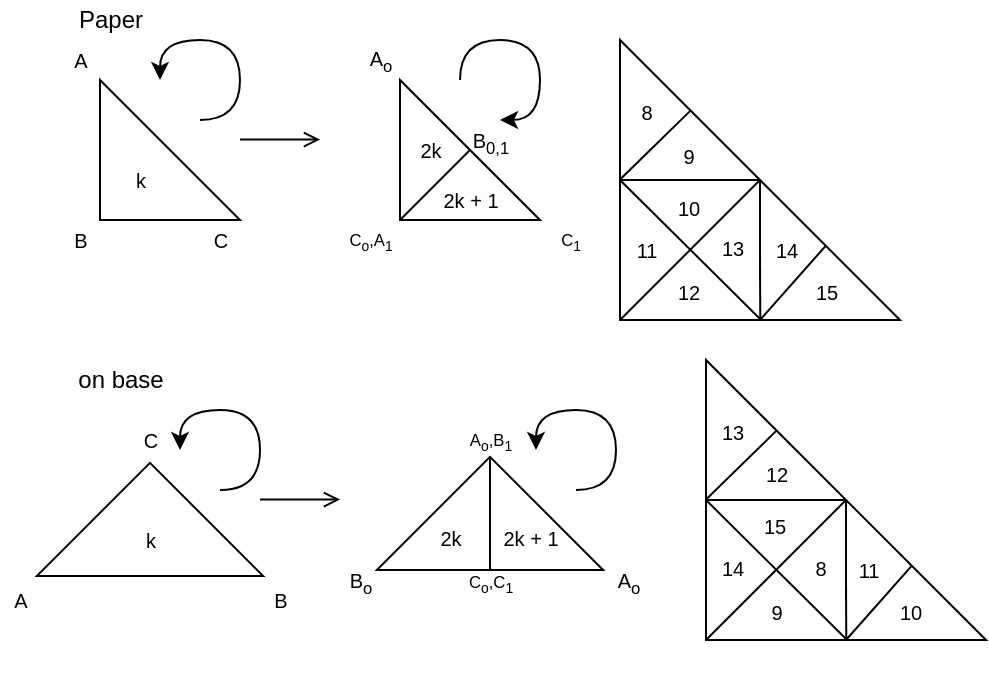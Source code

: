 <mxfile version="17.4.5" type="device"><diagram id="dDu8cuG0jcVDio5ObkPc" name="Page-1"><mxGraphModel dx="677" dy="378" grid="1" gridSize="10" guides="1" tooltips="1" connect="1" arrows="1" fold="1" page="1" pageScale="1" pageWidth="827" pageHeight="1169" math="0" shadow="0"><root><mxCell id="0"/><mxCell id="1" parent="0"/><mxCell id="eWVHTrbzDoPRKWIiq3j6-82" value="" style="verticalLabelPosition=bottom;verticalAlign=top;html=1;shape=mxgraph.basic.orthogonal_triangle;fontSize=10;rotation=135;" vertex="1" parent="1"><mxGeometry x="215" y="305" width="80" height="80" as="geometry"/></mxCell><mxCell id="eWVHTrbzDoPRKWIiq3j6-81" value="" style="verticalLabelPosition=bottom;verticalAlign=top;html=1;shape=mxgraph.basic.orthogonal_triangle;fontSize=10;rotation=135;" vertex="1" parent="1"><mxGeometry x="45" y="308" width="80" height="80" as="geometry"/></mxCell><mxCell id="eWVHTrbzDoPRKWIiq3j6-1" value="Paper" style="text;html=1;align=center;verticalAlign=middle;resizable=0;points=[];autosize=1;strokeColor=none;fillColor=none;" vertex="1" parent="1"><mxGeometry x="40" y="60" width="50" height="20" as="geometry"/></mxCell><mxCell id="eWVHTrbzDoPRKWIiq3j6-4" value="" style="verticalLabelPosition=bottom;verticalAlign=top;html=1;shape=mxgraph.basic.orthogonal_triangle" vertex="1" parent="1"><mxGeometry x="60" y="100" width="70" height="70" as="geometry"/></mxCell><mxCell id="eWVHTrbzDoPRKWIiq3j6-7" value="" style="endArrow=open;html=1;rounded=0;endFill=0;" edge="1" parent="1"><mxGeometry width="50" height="50" relative="1" as="geometry"><mxPoint x="130" y="129.8" as="sourcePoint"/><mxPoint x="170" y="129.8" as="targetPoint"/></mxGeometry></mxCell><mxCell id="eWVHTrbzDoPRKWIiq3j6-8" value="" style="verticalLabelPosition=bottom;verticalAlign=top;html=1;shape=mxgraph.basic.orthogonal_triangle" vertex="1" parent="1"><mxGeometry x="210" y="100" width="70" height="70" as="geometry"/></mxCell><mxCell id="eWVHTrbzDoPRKWIiq3j6-9" value="k" style="text;html=1;align=center;verticalAlign=middle;resizable=0;points=[];autosize=1;strokeColor=none;fillColor=none;fontSize=10;" vertex="1" parent="1"><mxGeometry x="70" y="140" width="20" height="20" as="geometry"/></mxCell><mxCell id="eWVHTrbzDoPRKWIiq3j6-10" value="" style="endArrow=none;html=1;rounded=0;entryX=0.5;entryY=0.5;entryDx=0;entryDy=0;entryPerimeter=0;exitX=0;exitY=1;exitDx=0;exitDy=0;exitPerimeter=0;" edge="1" parent="1" source="eWVHTrbzDoPRKWIiq3j6-8" target="eWVHTrbzDoPRKWIiq3j6-8"><mxGeometry width="50" height="50" relative="1" as="geometry"><mxPoint x="240" y="210" as="sourcePoint"/><mxPoint x="240" y="170" as="targetPoint"/></mxGeometry></mxCell><mxCell id="eWVHTrbzDoPRKWIiq3j6-11" value="A" style="text;html=1;align=center;verticalAlign=middle;resizable=0;points=[];autosize=1;strokeColor=none;fillColor=none;fontSize=10;" vertex="1" parent="1"><mxGeometry x="40" y="80" width="20" height="20" as="geometry"/></mxCell><mxCell id="eWVHTrbzDoPRKWIiq3j6-12" value="B" style="text;html=1;align=center;verticalAlign=middle;resizable=0;points=[];autosize=1;strokeColor=none;fillColor=none;fontSize=10;" vertex="1" parent="1"><mxGeometry x="40" y="170" width="20" height="20" as="geometry"/></mxCell><mxCell id="eWVHTrbzDoPRKWIiq3j6-13" value="C" style="text;html=1;align=center;verticalAlign=middle;resizable=0;points=[];autosize=1;strokeColor=none;fillColor=none;fontSize=10;" vertex="1" parent="1"><mxGeometry x="110" y="170" width="20" height="20" as="geometry"/></mxCell><mxCell id="eWVHTrbzDoPRKWIiq3j6-14" value="2k" style="text;html=1;align=center;verticalAlign=middle;resizable=0;points=[];autosize=1;strokeColor=none;fillColor=none;fontSize=10;" vertex="1" parent="1"><mxGeometry x="210" y="125" width="30" height="20" as="geometry"/></mxCell><mxCell id="eWVHTrbzDoPRKWIiq3j6-15" value="2k + 1" style="text;html=1;align=center;verticalAlign=middle;resizable=0;points=[];autosize=1;strokeColor=none;fillColor=none;fontSize=10;" vertex="1" parent="1"><mxGeometry x="225" y="150" width="40" height="20" as="geometry"/></mxCell><mxCell id="eWVHTrbzDoPRKWIiq3j6-16" value="A&lt;sub&gt;o&lt;/sub&gt;" style="text;html=1;align=center;verticalAlign=middle;resizable=0;points=[];autosize=1;strokeColor=none;fillColor=none;fontSize=10;" vertex="1" parent="1"><mxGeometry x="185" y="80" width="30" height="20" as="geometry"/></mxCell><mxCell id="eWVHTrbzDoPRKWIiq3j6-17" value="&lt;sub&gt;&lt;span style=&quot;font-size: 10px&quot;&gt;B&lt;sub&gt;0,1&lt;/sub&gt;&lt;/span&gt;&lt;/sub&gt;" style="text;html=1;align=center;verticalAlign=middle;resizable=0;points=[];autosize=1;strokeColor=none;fillColor=none;fontSize=10;" vertex="1" parent="1"><mxGeometry x="240" y="120" width="30" height="20" as="geometry"/></mxCell><mxCell id="eWVHTrbzDoPRKWIiq3j6-18" value="&lt;span style=&quot;font-size: 8.333px&quot;&gt;C&lt;sub&gt;1&lt;/sub&gt;&lt;/span&gt;" style="text;html=1;align=center;verticalAlign=middle;resizable=0;points=[];autosize=1;strokeColor=none;fillColor=none;fontSize=10;" vertex="1" parent="1"><mxGeometry x="280" y="170" width="30" height="20" as="geometry"/></mxCell><mxCell id="eWVHTrbzDoPRKWIiq3j6-19" value="&lt;span style=&quot;font-size: 8.333px&quot;&gt;C&lt;sub&gt;o&lt;/sub&gt;,A&lt;sub&gt;1&lt;/sub&gt;&lt;/span&gt;" style="text;html=1;align=center;verticalAlign=middle;resizable=0;points=[];autosize=1;strokeColor=none;fillColor=none;fontSize=10;" vertex="1" parent="1"><mxGeometry x="175" y="170" width="40" height="20" as="geometry"/></mxCell><mxCell id="eWVHTrbzDoPRKWIiq3j6-26" value="" style="verticalLabelPosition=bottom;verticalAlign=top;html=1;shape=mxgraph.basic.orthogonal_triangle" vertex="1" parent="1"><mxGeometry x="320" y="80" width="140" height="140" as="geometry"/></mxCell><mxCell id="eWVHTrbzDoPRKWIiq3j6-27" value="" style="endArrow=none;html=1;rounded=0;entryX=0.5;entryY=0.5;entryDx=0;entryDy=0;entryPerimeter=0;exitX=0;exitY=1;exitDx=0;exitDy=0;exitPerimeter=0;" edge="1" parent="1" source="eWVHTrbzDoPRKWIiq3j6-26" target="eWVHTrbzDoPRKWIiq3j6-26"><mxGeometry width="50" height="50" relative="1" as="geometry"><mxPoint x="350" y="197.5" as="sourcePoint"/><mxPoint x="385" y="162.5" as="targetPoint"/></mxGeometry></mxCell><mxCell id="eWVHTrbzDoPRKWIiq3j6-28" value="" style="endArrow=none;html=1;rounded=0;entryX=0;entryY=0.5;entryDx=0;entryDy=0;entryPerimeter=0;exitX=0.5;exitY=0.5;exitDx=0;exitDy=0;exitPerimeter=0;" edge="1" parent="1" source="eWVHTrbzDoPRKWIiq3j6-26" target="eWVHTrbzDoPRKWIiq3j6-26"><mxGeometry width="50" height="50" relative="1" as="geometry"><mxPoint x="330" y="230" as="sourcePoint"/><mxPoint x="400" y="160" as="targetPoint"/></mxGeometry></mxCell><mxCell id="eWVHTrbzDoPRKWIiq3j6-29" value="" style="endArrow=none;html=1;rounded=0;entryX=0.501;entryY=1;entryDx=0;entryDy=0;entryPerimeter=0;exitX=0.5;exitY=0.5;exitDx=0;exitDy=0;exitPerimeter=0;startArrow=none;" edge="1" parent="1" target="eWVHTrbzDoPRKWIiq3j6-26"><mxGeometry width="50" height="50" relative="1" as="geometry"><mxPoint x="390" y="190" as="sourcePoint"/><mxPoint x="340" y="270" as="targetPoint"/></mxGeometry></mxCell><mxCell id="eWVHTrbzDoPRKWIiq3j6-30" value="" style="endArrow=none;html=1;rounded=0;entryX=0.733;entryY=0.737;entryDx=0;entryDy=0;entryPerimeter=0;" edge="1" parent="1" target="eWVHTrbzDoPRKWIiq3j6-26"><mxGeometry width="50" height="50" relative="1" as="geometry"><mxPoint x="390" y="220" as="sourcePoint"/><mxPoint x="400.14" y="230" as="targetPoint"/></mxGeometry></mxCell><mxCell id="eWVHTrbzDoPRKWIiq3j6-31" value="" style="endArrow=none;html=1;rounded=0;exitX=0.504;exitY=1;exitDx=0;exitDy=0;exitPerimeter=0;" edge="1" parent="1" source="eWVHTrbzDoPRKWIiq3j6-26"><mxGeometry width="50" height="50" relative="1" as="geometry"><mxPoint x="360" y="250" as="sourcePoint"/><mxPoint x="320" y="150" as="targetPoint"/></mxGeometry></mxCell><mxCell id="eWVHTrbzDoPRKWIiq3j6-32" value="" style="endArrow=none;html=1;rounded=0;exitX=0.25;exitY=0.254;exitDx=0;exitDy=0;exitPerimeter=0;entryX=0.001;entryY=0.497;entryDx=0;entryDy=0;entryPerimeter=0;" edge="1" parent="1" source="eWVHTrbzDoPRKWIiq3j6-26" target="eWVHTrbzDoPRKWIiq3j6-26"><mxGeometry width="50" height="50" relative="1" as="geometry"><mxPoint x="398.6" y="230.84" as="sourcePoint"/><mxPoint x="300" y="116" as="targetPoint"/></mxGeometry></mxCell><mxCell id="eWVHTrbzDoPRKWIiq3j6-35" value="" style="endArrow=none;html=1;rounded=0;entryX=0.501;entryY=1;entryDx=0;entryDy=0;entryPerimeter=0;exitX=0.5;exitY=0.5;exitDx=0;exitDy=0;exitPerimeter=0;" edge="1" parent="1" source="eWVHTrbzDoPRKWIiq3j6-26"><mxGeometry width="50" height="50" relative="1" as="geometry"><mxPoint x="390" y="150" as="sourcePoint"/><mxPoint x="390.02" y="200" as="targetPoint"/></mxGeometry></mxCell><mxCell id="eWVHTrbzDoPRKWIiq3j6-36" value="8" style="text;html=1;align=center;verticalAlign=middle;resizable=0;points=[];autosize=1;strokeColor=none;fillColor=none;fontSize=10;" vertex="1" parent="1"><mxGeometry x="323" y="106" width="20" height="20" as="geometry"/></mxCell><mxCell id="eWVHTrbzDoPRKWIiq3j6-38" value="11" style="text;html=1;align=center;verticalAlign=middle;resizable=0;points=[];autosize=1;strokeColor=none;fillColor=none;fontSize=10;" vertex="1" parent="1"><mxGeometry x="318" y="175" width="30" height="20" as="geometry"/></mxCell><mxCell id="eWVHTrbzDoPRKWIiq3j6-39" value="12" style="text;html=1;align=center;verticalAlign=middle;resizable=0;points=[];autosize=1;strokeColor=none;fillColor=none;fontSize=10;" vertex="1" parent="1"><mxGeometry x="339" y="196" width="30" height="20" as="geometry"/></mxCell><mxCell id="eWVHTrbzDoPRKWIiq3j6-40" value="14" style="text;html=1;align=center;verticalAlign=middle;resizable=0;points=[];autosize=1;strokeColor=none;fillColor=none;fontSize=10;" vertex="1" parent="1"><mxGeometry x="388" y="175" width="30" height="20" as="geometry"/></mxCell><mxCell id="eWVHTrbzDoPRKWIiq3j6-41" value="15" style="text;html=1;align=center;verticalAlign=middle;resizable=0;points=[];autosize=1;strokeColor=none;fillColor=none;fontSize=10;" vertex="1" parent="1"><mxGeometry x="408" y="196" width="30" height="20" as="geometry"/></mxCell><mxCell id="eWVHTrbzDoPRKWIiq3j6-44" value="13" style="text;html=1;align=center;verticalAlign=middle;resizable=0;points=[];autosize=1;strokeColor=none;fillColor=none;fontSize=10;" vertex="1" parent="1"><mxGeometry x="361" y="174" width="30" height="20" as="geometry"/></mxCell><mxCell id="eWVHTrbzDoPRKWIiq3j6-47" value="10" style="text;html=1;align=center;verticalAlign=middle;resizable=0;points=[];autosize=1;strokeColor=none;fillColor=none;fontSize=10;" vertex="1" parent="1"><mxGeometry x="339" y="154" width="30" height="20" as="geometry"/></mxCell><mxCell id="eWVHTrbzDoPRKWIiq3j6-48" value="9" style="text;html=1;align=center;verticalAlign=middle;resizable=0;points=[];autosize=1;strokeColor=none;fillColor=none;fontSize=10;" vertex="1" parent="1"><mxGeometry x="344" y="128" width="20" height="20" as="geometry"/></mxCell><mxCell id="eWVHTrbzDoPRKWIiq3j6-49" value="on base" style="text;html=1;align=center;verticalAlign=middle;resizable=0;points=[];autosize=1;strokeColor=none;fillColor=none;" vertex="1" parent="1"><mxGeometry x="40" y="240" width="60" height="20" as="geometry"/></mxCell><mxCell id="eWVHTrbzDoPRKWIiq3j6-51" value="" style="endArrow=open;html=1;rounded=0;endFill=0;" edge="1" parent="1"><mxGeometry width="50" height="50" relative="1" as="geometry"><mxPoint x="140" y="309.76" as="sourcePoint"/><mxPoint x="180" y="309.76" as="targetPoint"/></mxGeometry></mxCell><mxCell id="eWVHTrbzDoPRKWIiq3j6-53" value="k" style="text;html=1;align=center;verticalAlign=middle;resizable=0;points=[];autosize=1;strokeColor=none;fillColor=none;fontSize=10;" vertex="1" parent="1"><mxGeometry x="75" y="320" width="20" height="20" as="geometry"/></mxCell><mxCell id="eWVHTrbzDoPRKWIiq3j6-54" value="" style="endArrow=none;html=1;rounded=0;exitX=0;exitY=1;exitDx=0;exitDy=0;exitPerimeter=0;entryX=0.5;entryY=0.5;entryDx=0;entryDy=0;entryPerimeter=0;" edge="1" parent="1" source="eWVHTrbzDoPRKWIiq3j6-82" target="eWVHTrbzDoPRKWIiq3j6-82"><mxGeometry width="50" height="50" relative="1" as="geometry"><mxPoint x="235" y="350" as="sourcePoint"/><mxPoint x="360" y="400" as="targetPoint"/></mxGeometry></mxCell><mxCell id="eWVHTrbzDoPRKWIiq3j6-55" value="A" style="text;html=1;align=center;verticalAlign=middle;resizable=0;points=[];autosize=1;strokeColor=none;fillColor=none;fontSize=10;" vertex="1" parent="1"><mxGeometry x="10" y="350" width="20" height="20" as="geometry"/></mxCell><mxCell id="eWVHTrbzDoPRKWIiq3j6-56" value="B" style="text;html=1;align=center;verticalAlign=middle;resizable=0;points=[];autosize=1;strokeColor=none;fillColor=none;fontSize=10;" vertex="1" parent="1"><mxGeometry x="140" y="350" width="20" height="20" as="geometry"/></mxCell><mxCell id="eWVHTrbzDoPRKWIiq3j6-57" value="C" style="text;html=1;align=center;verticalAlign=middle;resizable=0;points=[];autosize=1;strokeColor=none;fillColor=none;fontSize=10;" vertex="1" parent="1"><mxGeometry x="75" y="270" width="20" height="20" as="geometry"/></mxCell><mxCell id="eWVHTrbzDoPRKWIiq3j6-58" value="2k" style="text;html=1;align=center;verticalAlign=middle;resizable=0;points=[];autosize=1;strokeColor=none;fillColor=none;fontSize=10;" vertex="1" parent="1"><mxGeometry x="220" y="319" width="30" height="20" as="geometry"/></mxCell><mxCell id="eWVHTrbzDoPRKWIiq3j6-59" value="2k + 1" style="text;html=1;align=center;verticalAlign=middle;resizable=0;points=[];autosize=1;strokeColor=none;fillColor=none;fontSize=10;" vertex="1" parent="1"><mxGeometry x="255" y="319" width="40" height="20" as="geometry"/></mxCell><mxCell id="eWVHTrbzDoPRKWIiq3j6-63" value="&lt;span style=&quot;font-size: 8.333px&quot;&gt;C&lt;sub&gt;o&lt;/sub&gt;,C&lt;sub&gt;1&lt;/sub&gt;&lt;/span&gt;" style="text;html=1;align=center;verticalAlign=middle;resizable=0;points=[];autosize=1;strokeColor=none;fillColor=none;fontSize=10;" vertex="1" parent="1"><mxGeometry x="235" y="341" width="40" height="20" as="geometry"/></mxCell><mxCell id="eWVHTrbzDoPRKWIiq3j6-83" value="B&lt;sub&gt;o&lt;/sub&gt;" style="text;html=1;align=center;verticalAlign=middle;resizable=0;points=[];autosize=1;strokeColor=none;fillColor=none;fontSize=10;" vertex="1" parent="1"><mxGeometry x="175" y="341" width="30" height="20" as="geometry"/></mxCell><mxCell id="eWVHTrbzDoPRKWIiq3j6-84" value="A&lt;sub&gt;o&lt;/sub&gt;" style="text;html=1;align=center;verticalAlign=middle;resizable=0;points=[];autosize=1;strokeColor=none;fillColor=none;fontSize=10;" vertex="1" parent="1"><mxGeometry x="309" y="341" width="30" height="20" as="geometry"/></mxCell><mxCell id="eWVHTrbzDoPRKWIiq3j6-85" value="&lt;span style=&quot;font-size: 8.333px&quot;&gt;A&lt;sub&gt;o&lt;/sub&gt;,B&lt;sub&gt;1&lt;/sub&gt;&lt;/span&gt;" style="text;html=1;align=center;verticalAlign=middle;resizable=0;points=[];autosize=1;strokeColor=none;fillColor=none;fontSize=10;" vertex="1" parent="1"><mxGeometry x="235" y="270" width="40" height="20" as="geometry"/></mxCell><mxCell id="eWVHTrbzDoPRKWIiq3j6-88" value="" style="verticalLabelPosition=bottom;verticalAlign=top;html=1;shape=mxgraph.basic.orthogonal_triangle" vertex="1" parent="1"><mxGeometry x="363" y="240" width="140" height="140" as="geometry"/></mxCell><mxCell id="eWVHTrbzDoPRKWIiq3j6-89" value="" style="endArrow=none;html=1;rounded=0;entryX=0.5;entryY=0.5;entryDx=0;entryDy=0;entryPerimeter=0;exitX=0;exitY=1;exitDx=0;exitDy=0;exitPerimeter=0;" edge="1" parent="1" source="eWVHTrbzDoPRKWIiq3j6-88" target="eWVHTrbzDoPRKWIiq3j6-88"><mxGeometry width="50" height="50" relative="1" as="geometry"><mxPoint x="393" y="357.5" as="sourcePoint"/><mxPoint x="428" y="322.5" as="targetPoint"/></mxGeometry></mxCell><mxCell id="eWVHTrbzDoPRKWIiq3j6-90" value="" style="endArrow=none;html=1;rounded=0;entryX=0;entryY=0.5;entryDx=0;entryDy=0;entryPerimeter=0;exitX=0.5;exitY=0.5;exitDx=0;exitDy=0;exitPerimeter=0;" edge="1" parent="1" source="eWVHTrbzDoPRKWIiq3j6-88" target="eWVHTrbzDoPRKWIiq3j6-88"><mxGeometry width="50" height="50" relative="1" as="geometry"><mxPoint x="373" y="390" as="sourcePoint"/><mxPoint x="443" y="320" as="targetPoint"/></mxGeometry></mxCell><mxCell id="eWVHTrbzDoPRKWIiq3j6-91" value="" style="endArrow=none;html=1;rounded=0;entryX=0.501;entryY=1;entryDx=0;entryDy=0;entryPerimeter=0;exitX=0.5;exitY=0.5;exitDx=0;exitDy=0;exitPerimeter=0;startArrow=none;" edge="1" parent="1" target="eWVHTrbzDoPRKWIiq3j6-88"><mxGeometry width="50" height="50" relative="1" as="geometry"><mxPoint x="433" y="350" as="sourcePoint"/><mxPoint x="383" y="430" as="targetPoint"/></mxGeometry></mxCell><mxCell id="eWVHTrbzDoPRKWIiq3j6-92" value="" style="endArrow=none;html=1;rounded=0;entryX=0.733;entryY=0.737;entryDx=0;entryDy=0;entryPerimeter=0;" edge="1" parent="1" target="eWVHTrbzDoPRKWIiq3j6-88"><mxGeometry width="50" height="50" relative="1" as="geometry"><mxPoint x="433" y="380" as="sourcePoint"/><mxPoint x="443.14" y="390" as="targetPoint"/></mxGeometry></mxCell><mxCell id="eWVHTrbzDoPRKWIiq3j6-93" value="" style="endArrow=none;html=1;rounded=0;exitX=0.504;exitY=1;exitDx=0;exitDy=0;exitPerimeter=0;" edge="1" parent="1" source="eWVHTrbzDoPRKWIiq3j6-88"><mxGeometry width="50" height="50" relative="1" as="geometry"><mxPoint x="403" y="410" as="sourcePoint"/><mxPoint x="363.0" y="310" as="targetPoint"/></mxGeometry></mxCell><mxCell id="eWVHTrbzDoPRKWIiq3j6-94" value="" style="endArrow=none;html=1;rounded=0;exitX=0.25;exitY=0.254;exitDx=0;exitDy=0;exitPerimeter=0;entryX=0.001;entryY=0.497;entryDx=0;entryDy=0;entryPerimeter=0;" edge="1" parent="1" source="eWVHTrbzDoPRKWIiq3j6-88" target="eWVHTrbzDoPRKWIiq3j6-88"><mxGeometry width="50" height="50" relative="1" as="geometry"><mxPoint x="441.6" y="390.84" as="sourcePoint"/><mxPoint x="343" y="276" as="targetPoint"/></mxGeometry></mxCell><mxCell id="eWVHTrbzDoPRKWIiq3j6-95" value="" style="endArrow=none;html=1;rounded=0;entryX=0.501;entryY=1;entryDx=0;entryDy=0;entryPerimeter=0;exitX=0.5;exitY=0.5;exitDx=0;exitDy=0;exitPerimeter=0;" edge="1" parent="1" source="eWVHTrbzDoPRKWIiq3j6-88"><mxGeometry width="50" height="50" relative="1" as="geometry"><mxPoint x="433" y="310" as="sourcePoint"/><mxPoint x="433.02" y="360" as="targetPoint"/></mxGeometry></mxCell><mxCell id="eWVHTrbzDoPRKWIiq3j6-96" value="12" style="text;html=1;align=center;verticalAlign=middle;resizable=0;points=[];autosize=1;strokeColor=none;fillColor=none;fontSize=10;" vertex="1" parent="1"><mxGeometry x="383" y="287" width="30" height="20" as="geometry"/></mxCell><mxCell id="eWVHTrbzDoPRKWIiq3j6-103" value="10" style="text;html=1;align=center;verticalAlign=middle;resizable=0;points=[];autosize=1;strokeColor=none;fillColor=none;fontSize=10;" vertex="1" parent="1"><mxGeometry x="450" y="356" width="30" height="20" as="geometry"/></mxCell><mxCell id="eWVHTrbzDoPRKWIiq3j6-104" value="8" style="text;html=1;align=center;verticalAlign=middle;resizable=0;points=[];autosize=1;strokeColor=none;fillColor=none;fontSize=10;" vertex="1" parent="1"><mxGeometry x="410" y="334" width="20" height="20" as="geometry"/></mxCell><mxCell id="eWVHTrbzDoPRKWIiq3j6-105" value="14" style="text;html=1;align=center;verticalAlign=middle;resizable=0;points=[];autosize=1;strokeColor=none;fillColor=none;fontSize=10;" vertex="1" parent="1"><mxGeometry x="361" y="334" width="30" height="20" as="geometry"/></mxCell><mxCell id="eWVHTrbzDoPRKWIiq3j6-106" value="9" style="text;html=1;align=center;verticalAlign=middle;resizable=0;points=[];autosize=1;strokeColor=none;fillColor=none;fontSize=10;" vertex="1" parent="1"><mxGeometry x="388" y="356" width="20" height="20" as="geometry"/></mxCell><mxCell id="eWVHTrbzDoPRKWIiq3j6-107" value="11" style="text;html=1;align=center;verticalAlign=middle;resizable=0;points=[];autosize=1;strokeColor=none;fillColor=none;fontSize=10;" vertex="1" parent="1"><mxGeometry x="429" y="335" width="30" height="20" as="geometry"/></mxCell><mxCell id="eWVHTrbzDoPRKWIiq3j6-108" value="15" style="text;html=1;align=center;verticalAlign=middle;resizable=0;points=[];autosize=1;strokeColor=none;fillColor=none;fontSize=10;" vertex="1" parent="1"><mxGeometry x="382" y="313" width="30" height="20" as="geometry"/></mxCell><mxCell id="eWVHTrbzDoPRKWIiq3j6-109" value="13" style="text;html=1;align=center;verticalAlign=middle;resizable=0;points=[];autosize=1;strokeColor=none;fillColor=none;fontSize=10;" vertex="1" parent="1"><mxGeometry x="361" y="266" width="30" height="20" as="geometry"/></mxCell><mxCell id="eWVHTrbzDoPRKWIiq3j6-110" value="" style="curved=1;endArrow=classic;html=1;rounded=0;fontSize=10;" edge="1" parent="1"><mxGeometry width="50" height="50" relative="1" as="geometry"><mxPoint x="240" y="100" as="sourcePoint"/><mxPoint x="260" y="120" as="targetPoint"/><Array as="points"><mxPoint x="240" y="80"/><mxPoint x="280" y="80"/><mxPoint x="280" y="120"/></Array></mxGeometry></mxCell><mxCell id="eWVHTrbzDoPRKWIiq3j6-111" value="" style="curved=1;endArrow=none;html=1;rounded=0;fontSize=10;startArrow=classic;startFill=1;endFill=0;" edge="1" parent="1"><mxGeometry width="50" height="50" relative="1" as="geometry"><mxPoint x="90" y="100" as="sourcePoint"/><mxPoint x="110" y="120.0" as="targetPoint"/><Array as="points"><mxPoint x="90" y="80"/><mxPoint x="130" y="80"/><mxPoint x="130" y="120"/></Array></mxGeometry></mxCell><mxCell id="eWVHTrbzDoPRKWIiq3j6-112" value="" style="curved=1;endArrow=none;html=1;rounded=0;fontSize=10;startArrow=classic;startFill=1;endFill=0;" edge="1" parent="1"><mxGeometry width="50" height="50" relative="1" as="geometry"><mxPoint x="100" y="285" as="sourcePoint"/><mxPoint x="120" y="305.0" as="targetPoint"/><Array as="points"><mxPoint x="100" y="265"/><mxPoint x="140" y="265"/><mxPoint x="140" y="305"/></Array></mxGeometry></mxCell><mxCell id="eWVHTrbzDoPRKWIiq3j6-113" value="" style="curved=1;endArrow=none;html=1;rounded=0;fontSize=10;startArrow=classic;startFill=1;endFill=0;" edge="1" parent="1"><mxGeometry width="50" height="50" relative="1" as="geometry"><mxPoint x="278" y="285" as="sourcePoint"/><mxPoint x="298" y="305" as="targetPoint"/><Array as="points"><mxPoint x="278" y="265"/><mxPoint x="318" y="265"/><mxPoint x="318" y="305"/></Array></mxGeometry></mxCell></root></mxGraphModel></diagram></mxfile>